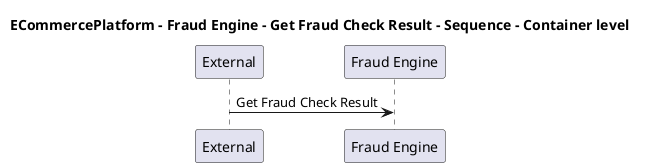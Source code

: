 @startuml

title ECommercePlatform - Fraud Engine - Get Fraud Check Result - Sequence - Container level

participant "External" as C4InterFlow.SoftwareSystems.ExternalSystem
participant "Fraud Engine" as ECommercePlatform.SoftwareSystems.FraudEngine

C4InterFlow.SoftwareSystems.ExternalSystem -> ECommercePlatform.SoftwareSystems.FraudEngine : Get Fraud Check Result


@enduml

